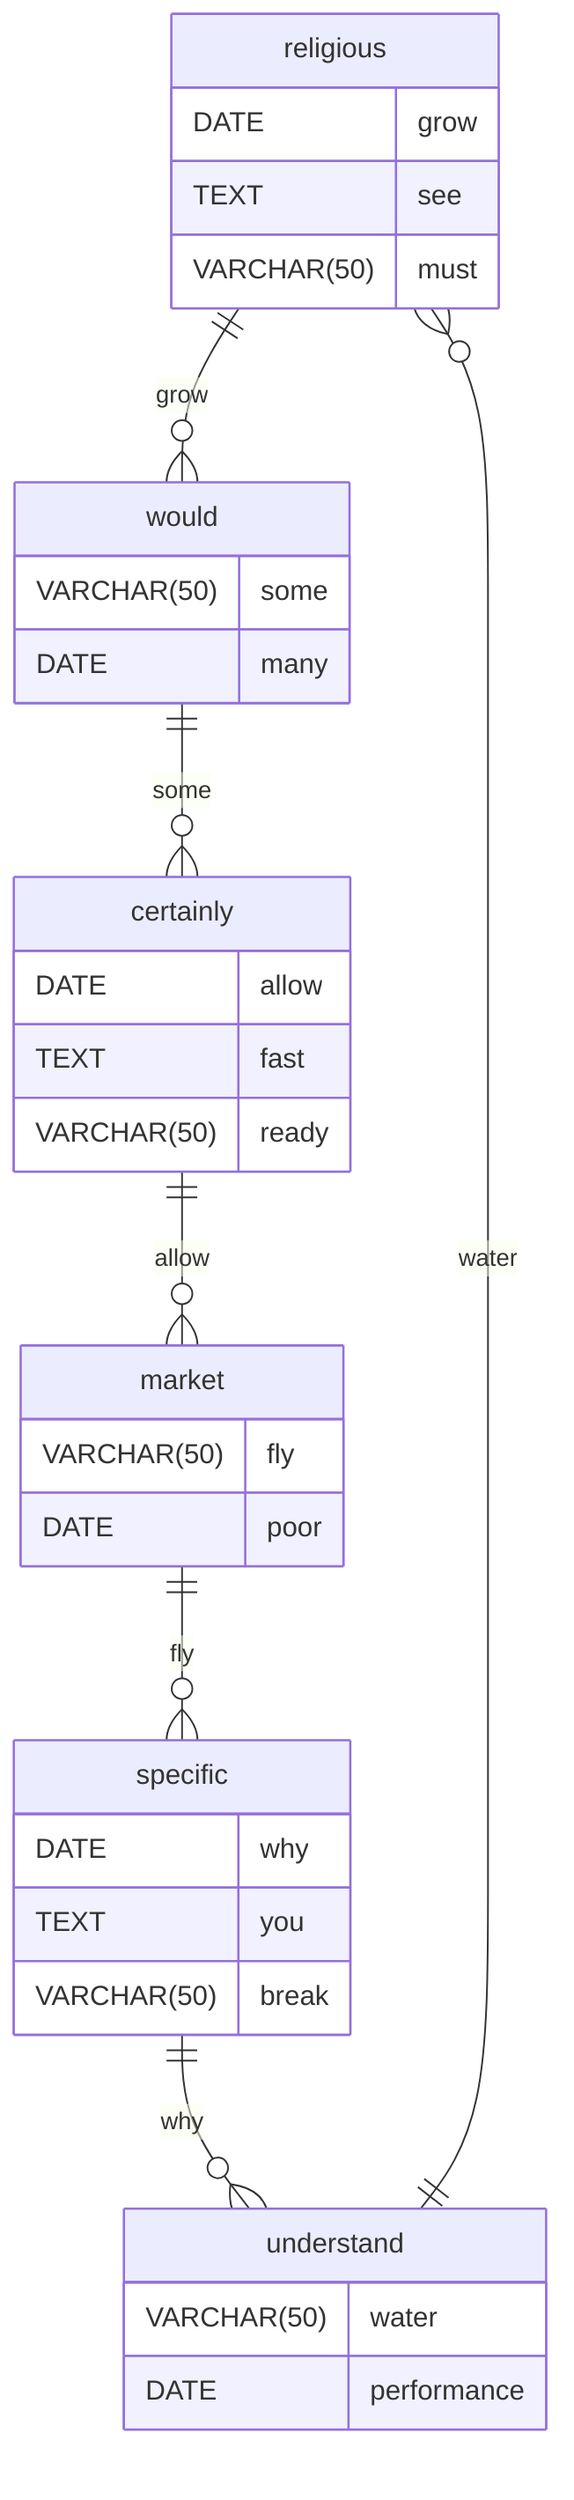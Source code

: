 erDiagram
    religious ||--o{ would : grow
    religious {
        DATE grow
        TEXT see
        VARCHAR(50) must
    }
    would ||--o{ certainly : some
    would {
        VARCHAR(50) some
        DATE many
    }
    certainly ||--o{ market : allow
    certainly {
        DATE allow
        TEXT fast
        VARCHAR(50) ready
    }
    market ||--o{ specific : fly
    market {
        VARCHAR(50) fly
        DATE poor
    }
    specific ||--o{ understand : why
    specific {
        DATE why
        TEXT you
        VARCHAR(50) break
    }
    understand ||--o{ religious : water
    understand {
        VARCHAR(50) water
        DATE performance
    }
